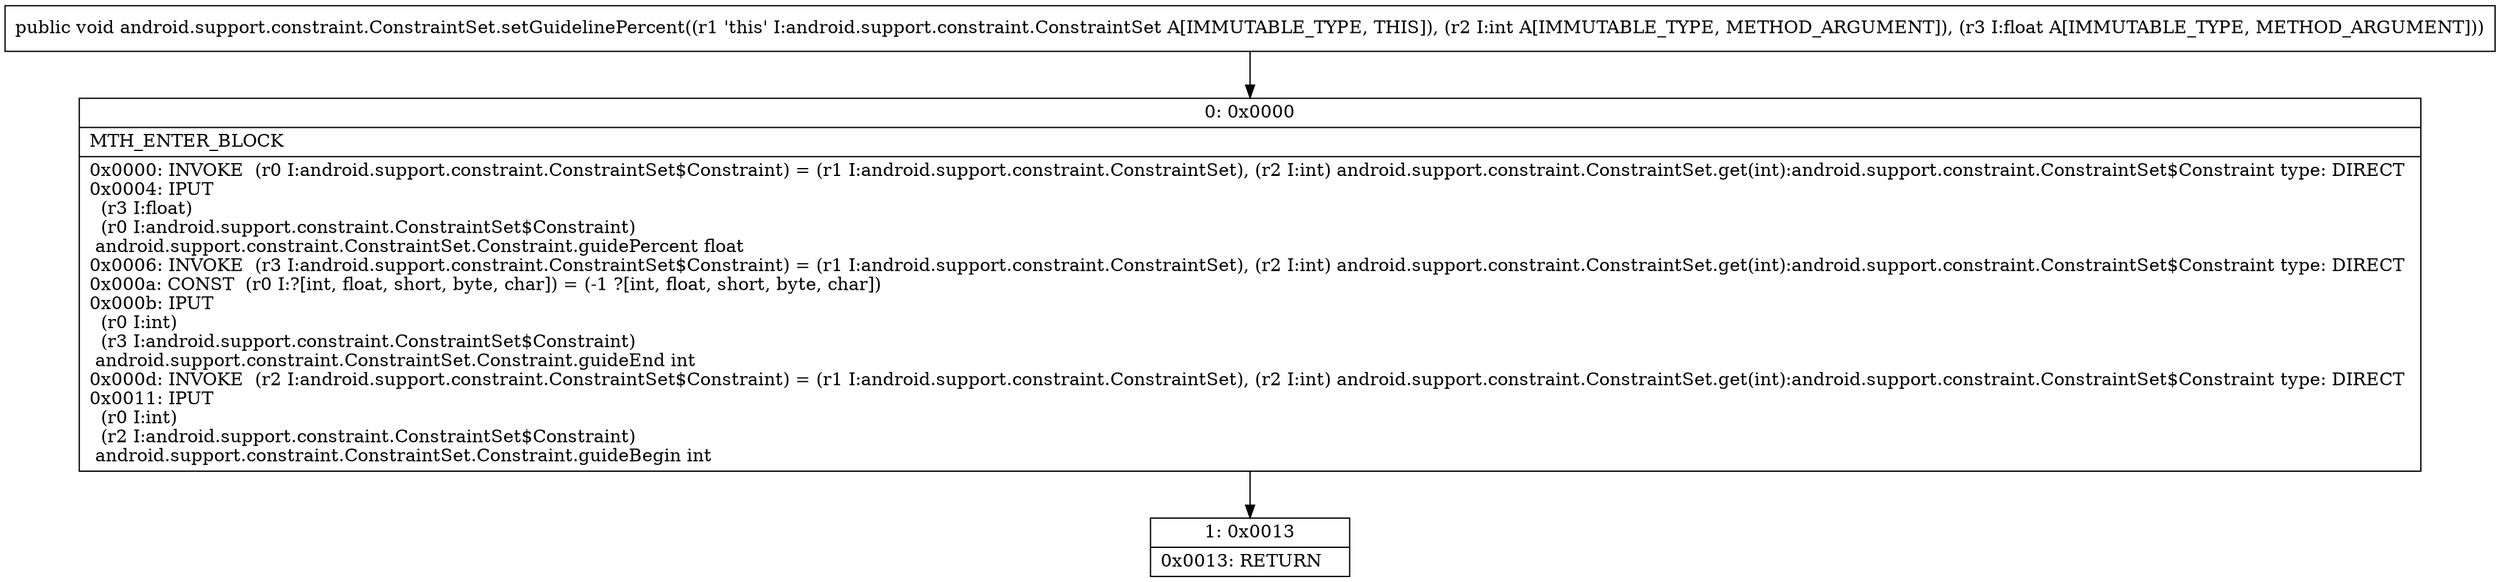 digraph "CFG forandroid.support.constraint.ConstraintSet.setGuidelinePercent(IF)V" {
Node_0 [shape=record,label="{0\:\ 0x0000|MTH_ENTER_BLOCK\l|0x0000: INVOKE  (r0 I:android.support.constraint.ConstraintSet$Constraint) = (r1 I:android.support.constraint.ConstraintSet), (r2 I:int) android.support.constraint.ConstraintSet.get(int):android.support.constraint.ConstraintSet$Constraint type: DIRECT \l0x0004: IPUT  \l  (r3 I:float)\l  (r0 I:android.support.constraint.ConstraintSet$Constraint)\l android.support.constraint.ConstraintSet.Constraint.guidePercent float \l0x0006: INVOKE  (r3 I:android.support.constraint.ConstraintSet$Constraint) = (r1 I:android.support.constraint.ConstraintSet), (r2 I:int) android.support.constraint.ConstraintSet.get(int):android.support.constraint.ConstraintSet$Constraint type: DIRECT \l0x000a: CONST  (r0 I:?[int, float, short, byte, char]) = (\-1 ?[int, float, short, byte, char]) \l0x000b: IPUT  \l  (r0 I:int)\l  (r3 I:android.support.constraint.ConstraintSet$Constraint)\l android.support.constraint.ConstraintSet.Constraint.guideEnd int \l0x000d: INVOKE  (r2 I:android.support.constraint.ConstraintSet$Constraint) = (r1 I:android.support.constraint.ConstraintSet), (r2 I:int) android.support.constraint.ConstraintSet.get(int):android.support.constraint.ConstraintSet$Constraint type: DIRECT \l0x0011: IPUT  \l  (r0 I:int)\l  (r2 I:android.support.constraint.ConstraintSet$Constraint)\l android.support.constraint.ConstraintSet.Constraint.guideBegin int \l}"];
Node_1 [shape=record,label="{1\:\ 0x0013|0x0013: RETURN   \l}"];
MethodNode[shape=record,label="{public void android.support.constraint.ConstraintSet.setGuidelinePercent((r1 'this' I:android.support.constraint.ConstraintSet A[IMMUTABLE_TYPE, THIS]), (r2 I:int A[IMMUTABLE_TYPE, METHOD_ARGUMENT]), (r3 I:float A[IMMUTABLE_TYPE, METHOD_ARGUMENT])) }"];
MethodNode -> Node_0;
Node_0 -> Node_1;
}

